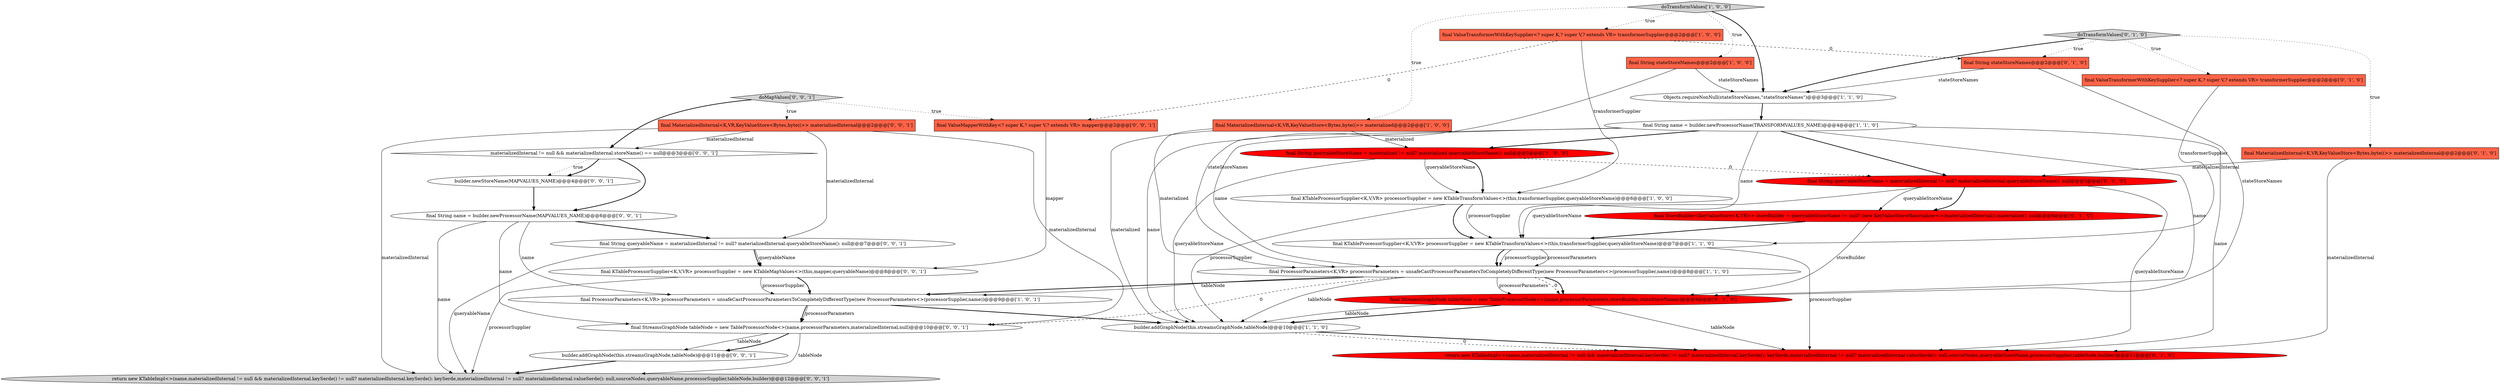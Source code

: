 digraph {
25 [style = filled, label = "builder.addGraphNode(this.streamsGraphNode,tableNode)@@@11@@@['0', '0', '1']", fillcolor = white, shape = ellipse image = "AAA0AAABBB3BBB"];
28 [style = filled, label = "final ValueMapperWithKey<? super K,? super V,? extends VR> mapper@@@2@@@['0', '0', '1']", fillcolor = tomato, shape = box image = "AAA0AAABBB3BBB"];
27 [style = filled, label = "return new KTableImpl<>(name,materializedInternal != null && materializedInternal.keySerde() != null? materializedInternal.keySerde(): keySerde,materializedInternal != null? materializedInternal.valueSerde(): null,sourceNodes,queryableName,processorSupplier,tableNode,builder)@@@12@@@['0', '0', '1']", fillcolor = lightgray, shape = ellipse image = "AAA0AAABBB3BBB"];
11 [style = filled, label = "final ProcessorParameters<K,VR> processorParameters = unsafeCastProcessorParametersToCompletelyDifferentType(new ProcessorParameters<>(processorSupplier,name))@@@8@@@['1', '1', '0']", fillcolor = white, shape = ellipse image = "AAA0AAABBB1BBB"];
2 [style = filled, label = "final String stateStoreNames@@@2@@@['1', '0', '0']", fillcolor = tomato, shape = box image = "AAA0AAABBB1BBB"];
20 [style = filled, label = "final KTableProcessorSupplier<K,V,VR> processorSupplier = new KTableMapValues<>(this,mapper,queryableName)@@@8@@@['0', '0', '1']", fillcolor = white, shape = ellipse image = "AAA0AAABBB3BBB"];
21 [style = filled, label = "final StreamsGraphNode tableNode = new TableProcessorNode<>(name,processorParameters,materializedInternal,null)@@@10@@@['0', '0', '1']", fillcolor = white, shape = ellipse image = "AAA0AAABBB3BBB"];
26 [style = filled, label = "final String queryableName = materializedInternal != null? materializedInternal.queryableStoreName(): null@@@7@@@['0', '0', '1']", fillcolor = white, shape = ellipse image = "AAA0AAABBB3BBB"];
30 [style = filled, label = "doMapValues['0', '0', '1']", fillcolor = lightgray, shape = diamond image = "AAA0AAABBB3BBB"];
12 [style = filled, label = "final StreamsGraphNode tableNode = new TableProcessorNode<>(name,processorParameters,storeBuilder,stateStoreNames)@@@9@@@['0', '1', '0']", fillcolor = red, shape = ellipse image = "AAA1AAABBB2BBB"];
9 [style = filled, label = "doTransformValues['1', '0', '0']", fillcolor = lightgray, shape = diamond image = "AAA0AAABBB1BBB"];
14 [style = filled, label = "doTransformValues['0', '1', '0']", fillcolor = lightgray, shape = diamond image = "AAA0AAABBB2BBB"];
19 [style = filled, label = "return new KTableImpl<>(name,materializedInternal != null && materializedInternal.keySerde() != null? materializedInternal.keySerde(): keySerde,materializedInternal != null? materializedInternal.valueSerde(): null,sourceNodes,queryableStoreName,processorSupplier,tableNode,builder)@@@11@@@['0', '1', '0']", fillcolor = red, shape = ellipse image = "AAA1AAABBB2BBB"];
6 [style = filled, label = "final MaterializedInternal<K,VR,KeyValueStore<Bytes,byte((>> materialized@@@2@@@['1', '0', '0']", fillcolor = tomato, shape = box image = "AAA0AAABBB1BBB"];
1 [style = filled, label = "final String name = builder.newProcessorName(TRANSFORMVALUES_NAME)@@@4@@@['1', '1', '0']", fillcolor = white, shape = ellipse image = "AAA0AAABBB1BBB"];
22 [style = filled, label = "final MaterializedInternal<K,VR,KeyValueStore<Bytes,byte((>> materializedInternal@@@2@@@['0', '0', '1']", fillcolor = tomato, shape = box image = "AAA0AAABBB3BBB"];
17 [style = filled, label = "final StoreBuilder<KeyValueStore<K,VR>> storeBuilder = queryableStoreName != null? (new KeyValueStoreMaterializer<>(materializedInternal)).materialize(): null@@@6@@@['0', '1', '0']", fillcolor = red, shape = ellipse image = "AAA1AAABBB2BBB"];
7 [style = filled, label = "final ValueTransformerWithKeySupplier<? super K,? super V,? extends VR> transformerSupplier@@@2@@@['1', '0', '0']", fillcolor = tomato, shape = box image = "AAA1AAABBB1BBB"];
29 [style = filled, label = "materializedInternal != null && materializedInternal.storeName() == null@@@3@@@['0', '0', '1']", fillcolor = white, shape = diamond image = "AAA0AAABBB3BBB"];
8 [style = filled, label = "builder.addGraphNode(this.streamsGraphNode,tableNode)@@@10@@@['1', '1', '0']", fillcolor = white, shape = ellipse image = "AAA0AAABBB1BBB"];
0 [style = filled, label = "Objects.requireNonNull(stateStoreNames,\"stateStoreNames\")@@@3@@@['1', '1', '0']", fillcolor = white, shape = ellipse image = "AAA0AAABBB1BBB"];
10 [style = filled, label = "final KTableProcessorSupplier<K,V,VR> processorSupplier = new KTableTransformValues<>(this,transformerSupplier,queryableStoreName)@@@7@@@['1', '1', '0']", fillcolor = white, shape = ellipse image = "AAA0AAABBB1BBB"];
23 [style = filled, label = "builder.newStoreName(MAPVALUES_NAME)@@@4@@@['0', '0', '1']", fillcolor = white, shape = ellipse image = "AAA0AAABBB3BBB"];
18 [style = filled, label = "final String queryableStoreName = materializedInternal != null? materializedInternal.queryableStoreName(): null@@@5@@@['0', '1', '0']", fillcolor = red, shape = ellipse image = "AAA1AAABBB2BBB"];
13 [style = filled, label = "final MaterializedInternal<K,VR,KeyValueStore<Bytes,byte((>> materializedInternal@@@2@@@['0', '1', '0']", fillcolor = tomato, shape = box image = "AAA0AAABBB2BBB"];
3 [style = filled, label = "final KTableProcessorSupplier<K,V,VR> processorSupplier = new KTableTransformValues<>(this,transformerSupplier,queryableStoreName)@@@6@@@['1', '0', '0']", fillcolor = white, shape = ellipse image = "AAA0AAABBB1BBB"];
24 [style = filled, label = "final String name = builder.newProcessorName(MAPVALUES_NAME)@@@6@@@['0', '0', '1']", fillcolor = white, shape = ellipse image = "AAA0AAABBB3BBB"];
5 [style = filled, label = "final ProcessorParameters<K,VR> processorParameters = unsafeCastProcessorParametersToCompletelyDifferentType(new ProcessorParameters<>(processorSupplier,name))@@@9@@@['1', '0', '1']", fillcolor = white, shape = ellipse image = "AAA0AAABBB1BBB"];
4 [style = filled, label = "final String queryableStoreName = materialized != null? materialized.queryableStoreName(): null@@@5@@@['1', '0', '0']", fillcolor = red, shape = ellipse image = "AAA1AAABBB1BBB"];
16 [style = filled, label = "final String stateStoreNames@@@2@@@['0', '1', '0']", fillcolor = tomato, shape = box image = "AAA1AAABBB2BBB"];
15 [style = filled, label = "final ValueTransformerWithKeySupplier<? super K,? super V,? extends VR> transformerSupplier@@@2@@@['0', '1', '0']", fillcolor = tomato, shape = box image = "AAA0AAABBB2BBB"];
13->19 [style = solid, label="materializedInternal"];
18->19 [style = solid, label="queryableStoreName"];
2->11 [style = solid, label="stateStoreNames"];
10->19 [style = solid, label="processorSupplier"];
29->23 [style = dotted, label="true"];
30->29 [style = bold, label=""];
22->29 [style = solid, label="materializedInternal"];
26->20 [style = solid, label="queryableName"];
21->25 [style = solid, label="tableNode"];
26->27 [style = solid, label="queryableName"];
17->12 [style = solid, label="storeBuilder"];
10->11 [style = bold, label=""];
11->21 [style = dashed, label="0"];
4->3 [style = bold, label=""];
1->4 [style = bold, label=""];
7->16 [style = dashed, label="0"];
11->12 [style = bold, label=""];
29->23 [style = bold, label=""];
21->25 [style = bold, label=""];
3->8 [style = solid, label="processorSupplier"];
5->21 [style = bold, label=""];
3->10 [style = bold, label=""];
25->27 [style = bold, label=""];
28->20 [style = solid, label="mapper"];
10->11 [style = solid, label="processorSupplier"];
21->27 [style = solid, label="tableNode"];
30->28 [style = dotted, label="true"];
26->20 [style = bold, label=""];
17->10 [style = bold, label=""];
1->11 [style = solid, label="name"];
1->12 [style = solid, label="name"];
3->10 [style = solid, label="processorSupplier"];
1->10 [style = solid, label="name"];
22->21 [style = solid, label="materializedInternal"];
18->10 [style = solid, label="queryableStoreName"];
22->27 [style = solid, label="materializedInternal"];
24->5 [style = solid, label="name"];
7->3 [style = solid, label="transformerSupplier"];
11->12 [style = solid, label="processorParameters"];
14->16 [style = dotted, label="true"];
2->0 [style = solid, label="stateStoreNames"];
24->26 [style = bold, label=""];
11->5 [style = bold, label=""];
16->12 [style = solid, label="stateStoreNames"];
7->28 [style = dashed, label="0"];
12->8 [style = bold, label=""];
0->1 [style = bold, label=""];
4->3 [style = solid, label="queryableStoreName"];
18->17 [style = solid, label="queryableStoreName"];
24->27 [style = solid, label="name"];
9->7 [style = dotted, label="true"];
6->4 [style = solid, label="materialized"];
5->21 [style = solid, label="processorParameters"];
12->19 [style = solid, label="tableNode"];
16->0 [style = solid, label="stateStoreNames"];
4->18 [style = dashed, label="0"];
8->19 [style = dashed, label="0"];
5->8 [style = bold, label=""];
10->11 [style = solid, label="processorParameters"];
1->19 [style = solid, label="name"];
9->0 [style = bold, label=""];
4->8 [style = solid, label="queryableStoreName"];
8->19 [style = bold, label=""];
18->17 [style = bold, label=""];
1->18 [style = bold, label=""];
22->26 [style = solid, label="materializedInternal"];
11->12 [style = dashed, label="0"];
9->6 [style = dotted, label="true"];
1->8 [style = solid, label="name"];
14->13 [style = dotted, label="true"];
20->5 [style = bold, label=""];
6->11 [style = solid, label="materialized"];
14->15 [style = dotted, label="true"];
23->24 [style = bold, label=""];
14->0 [style = bold, label=""];
12->8 [style = solid, label="tableNode"];
9->2 [style = dotted, label="true"];
20->5 [style = solid, label="processorSupplier"];
6->8 [style = solid, label="materialized"];
24->21 [style = solid, label="name"];
20->27 [style = solid, label="processorSupplier"];
29->24 [style = bold, label=""];
30->22 [style = dotted, label="true"];
15->10 [style = solid, label="transformerSupplier"];
11->5 [style = solid, label="tableNode"];
11->8 [style = solid, label="tableNode"];
13->18 [style = solid, label="materializedInternal"];
}
